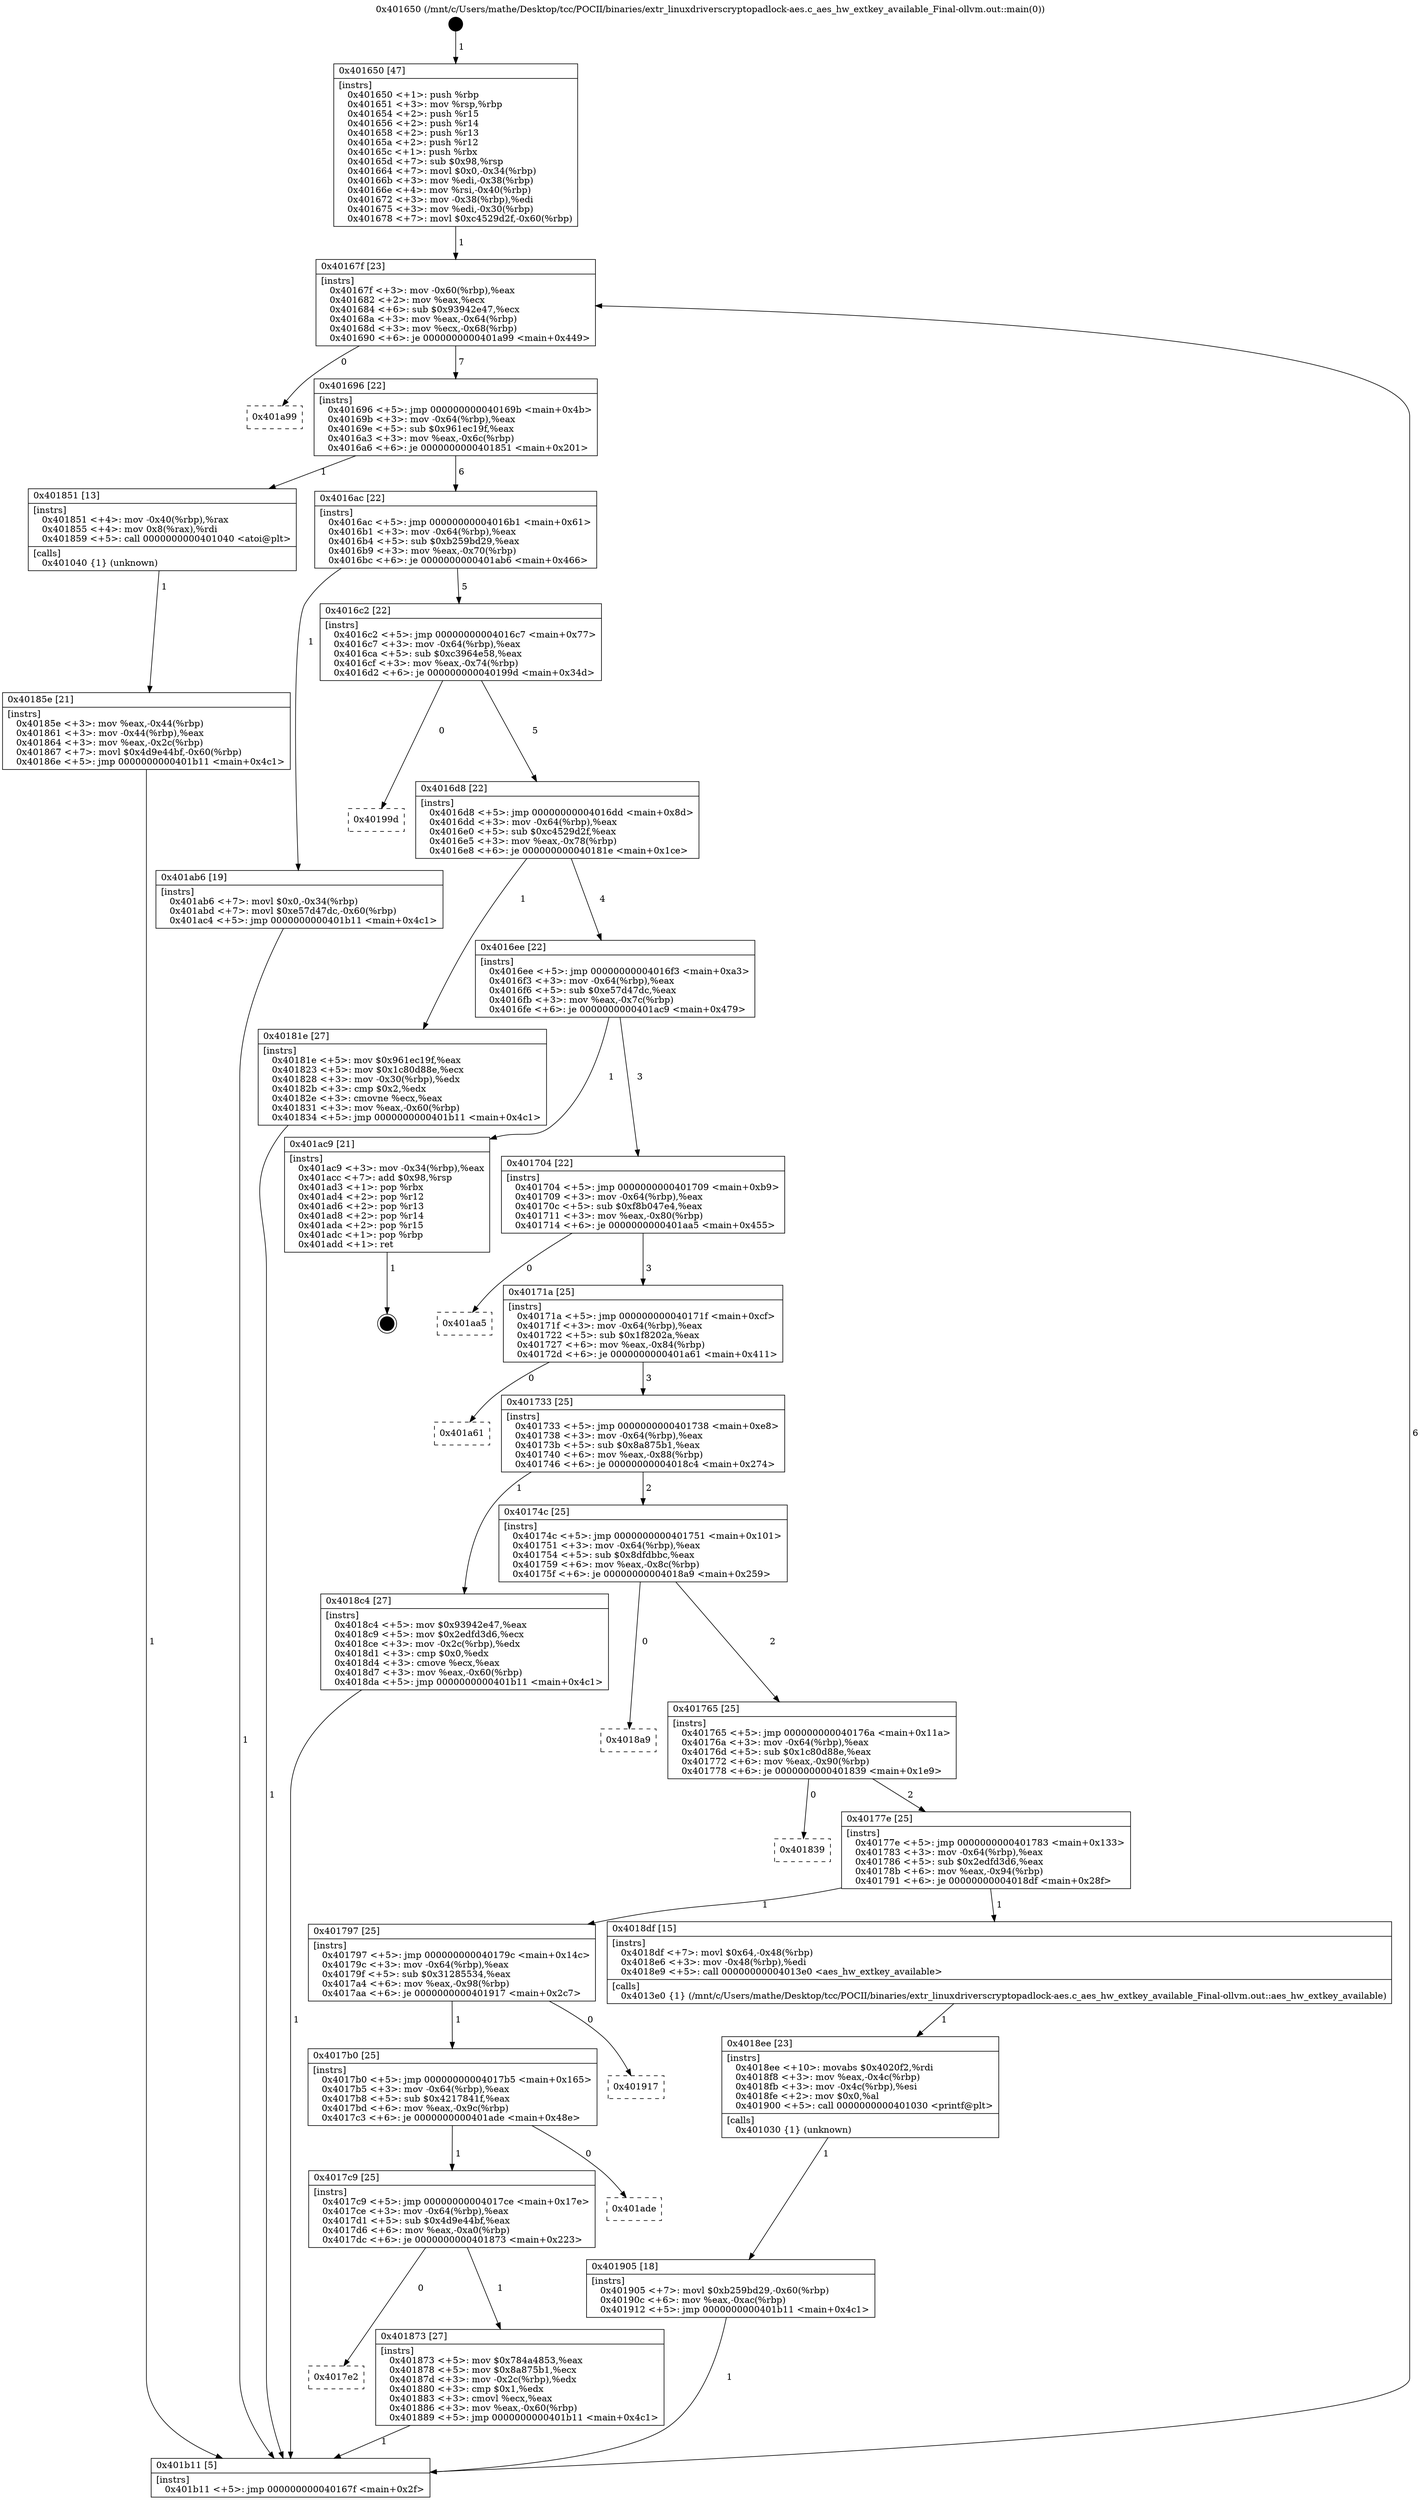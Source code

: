 digraph "0x401650" {
  label = "0x401650 (/mnt/c/Users/mathe/Desktop/tcc/POCII/binaries/extr_linuxdriverscryptopadlock-aes.c_aes_hw_extkey_available_Final-ollvm.out::main(0))"
  labelloc = "t"
  node[shape=record]

  Entry [label="",width=0.3,height=0.3,shape=circle,fillcolor=black,style=filled]
  "0x40167f" [label="{
     0x40167f [23]\l
     | [instrs]\l
     &nbsp;&nbsp;0x40167f \<+3\>: mov -0x60(%rbp),%eax\l
     &nbsp;&nbsp;0x401682 \<+2\>: mov %eax,%ecx\l
     &nbsp;&nbsp;0x401684 \<+6\>: sub $0x93942e47,%ecx\l
     &nbsp;&nbsp;0x40168a \<+3\>: mov %eax,-0x64(%rbp)\l
     &nbsp;&nbsp;0x40168d \<+3\>: mov %ecx,-0x68(%rbp)\l
     &nbsp;&nbsp;0x401690 \<+6\>: je 0000000000401a99 \<main+0x449\>\l
  }"]
  "0x401a99" [label="{
     0x401a99\l
  }", style=dashed]
  "0x401696" [label="{
     0x401696 [22]\l
     | [instrs]\l
     &nbsp;&nbsp;0x401696 \<+5\>: jmp 000000000040169b \<main+0x4b\>\l
     &nbsp;&nbsp;0x40169b \<+3\>: mov -0x64(%rbp),%eax\l
     &nbsp;&nbsp;0x40169e \<+5\>: sub $0x961ec19f,%eax\l
     &nbsp;&nbsp;0x4016a3 \<+3\>: mov %eax,-0x6c(%rbp)\l
     &nbsp;&nbsp;0x4016a6 \<+6\>: je 0000000000401851 \<main+0x201\>\l
  }"]
  Exit [label="",width=0.3,height=0.3,shape=circle,fillcolor=black,style=filled,peripheries=2]
  "0x401851" [label="{
     0x401851 [13]\l
     | [instrs]\l
     &nbsp;&nbsp;0x401851 \<+4\>: mov -0x40(%rbp),%rax\l
     &nbsp;&nbsp;0x401855 \<+4\>: mov 0x8(%rax),%rdi\l
     &nbsp;&nbsp;0x401859 \<+5\>: call 0000000000401040 \<atoi@plt\>\l
     | [calls]\l
     &nbsp;&nbsp;0x401040 \{1\} (unknown)\l
  }"]
  "0x4016ac" [label="{
     0x4016ac [22]\l
     | [instrs]\l
     &nbsp;&nbsp;0x4016ac \<+5\>: jmp 00000000004016b1 \<main+0x61\>\l
     &nbsp;&nbsp;0x4016b1 \<+3\>: mov -0x64(%rbp),%eax\l
     &nbsp;&nbsp;0x4016b4 \<+5\>: sub $0xb259bd29,%eax\l
     &nbsp;&nbsp;0x4016b9 \<+3\>: mov %eax,-0x70(%rbp)\l
     &nbsp;&nbsp;0x4016bc \<+6\>: je 0000000000401ab6 \<main+0x466\>\l
  }"]
  "0x401905" [label="{
     0x401905 [18]\l
     | [instrs]\l
     &nbsp;&nbsp;0x401905 \<+7\>: movl $0xb259bd29,-0x60(%rbp)\l
     &nbsp;&nbsp;0x40190c \<+6\>: mov %eax,-0xac(%rbp)\l
     &nbsp;&nbsp;0x401912 \<+5\>: jmp 0000000000401b11 \<main+0x4c1\>\l
  }"]
  "0x401ab6" [label="{
     0x401ab6 [19]\l
     | [instrs]\l
     &nbsp;&nbsp;0x401ab6 \<+7\>: movl $0x0,-0x34(%rbp)\l
     &nbsp;&nbsp;0x401abd \<+7\>: movl $0xe57d47dc,-0x60(%rbp)\l
     &nbsp;&nbsp;0x401ac4 \<+5\>: jmp 0000000000401b11 \<main+0x4c1\>\l
  }"]
  "0x4016c2" [label="{
     0x4016c2 [22]\l
     | [instrs]\l
     &nbsp;&nbsp;0x4016c2 \<+5\>: jmp 00000000004016c7 \<main+0x77\>\l
     &nbsp;&nbsp;0x4016c7 \<+3\>: mov -0x64(%rbp),%eax\l
     &nbsp;&nbsp;0x4016ca \<+5\>: sub $0xc3964e58,%eax\l
     &nbsp;&nbsp;0x4016cf \<+3\>: mov %eax,-0x74(%rbp)\l
     &nbsp;&nbsp;0x4016d2 \<+6\>: je 000000000040199d \<main+0x34d\>\l
  }"]
  "0x4018ee" [label="{
     0x4018ee [23]\l
     | [instrs]\l
     &nbsp;&nbsp;0x4018ee \<+10\>: movabs $0x4020f2,%rdi\l
     &nbsp;&nbsp;0x4018f8 \<+3\>: mov %eax,-0x4c(%rbp)\l
     &nbsp;&nbsp;0x4018fb \<+3\>: mov -0x4c(%rbp),%esi\l
     &nbsp;&nbsp;0x4018fe \<+2\>: mov $0x0,%al\l
     &nbsp;&nbsp;0x401900 \<+5\>: call 0000000000401030 \<printf@plt\>\l
     | [calls]\l
     &nbsp;&nbsp;0x401030 \{1\} (unknown)\l
  }"]
  "0x40199d" [label="{
     0x40199d\l
  }", style=dashed]
  "0x4016d8" [label="{
     0x4016d8 [22]\l
     | [instrs]\l
     &nbsp;&nbsp;0x4016d8 \<+5\>: jmp 00000000004016dd \<main+0x8d\>\l
     &nbsp;&nbsp;0x4016dd \<+3\>: mov -0x64(%rbp),%eax\l
     &nbsp;&nbsp;0x4016e0 \<+5\>: sub $0xc4529d2f,%eax\l
     &nbsp;&nbsp;0x4016e5 \<+3\>: mov %eax,-0x78(%rbp)\l
     &nbsp;&nbsp;0x4016e8 \<+6\>: je 000000000040181e \<main+0x1ce\>\l
  }"]
  "0x4017e2" [label="{
     0x4017e2\l
  }", style=dashed]
  "0x40181e" [label="{
     0x40181e [27]\l
     | [instrs]\l
     &nbsp;&nbsp;0x40181e \<+5\>: mov $0x961ec19f,%eax\l
     &nbsp;&nbsp;0x401823 \<+5\>: mov $0x1c80d88e,%ecx\l
     &nbsp;&nbsp;0x401828 \<+3\>: mov -0x30(%rbp),%edx\l
     &nbsp;&nbsp;0x40182b \<+3\>: cmp $0x2,%edx\l
     &nbsp;&nbsp;0x40182e \<+3\>: cmovne %ecx,%eax\l
     &nbsp;&nbsp;0x401831 \<+3\>: mov %eax,-0x60(%rbp)\l
     &nbsp;&nbsp;0x401834 \<+5\>: jmp 0000000000401b11 \<main+0x4c1\>\l
  }"]
  "0x4016ee" [label="{
     0x4016ee [22]\l
     | [instrs]\l
     &nbsp;&nbsp;0x4016ee \<+5\>: jmp 00000000004016f3 \<main+0xa3\>\l
     &nbsp;&nbsp;0x4016f3 \<+3\>: mov -0x64(%rbp),%eax\l
     &nbsp;&nbsp;0x4016f6 \<+5\>: sub $0xe57d47dc,%eax\l
     &nbsp;&nbsp;0x4016fb \<+3\>: mov %eax,-0x7c(%rbp)\l
     &nbsp;&nbsp;0x4016fe \<+6\>: je 0000000000401ac9 \<main+0x479\>\l
  }"]
  "0x401b11" [label="{
     0x401b11 [5]\l
     | [instrs]\l
     &nbsp;&nbsp;0x401b11 \<+5\>: jmp 000000000040167f \<main+0x2f\>\l
  }"]
  "0x401650" [label="{
     0x401650 [47]\l
     | [instrs]\l
     &nbsp;&nbsp;0x401650 \<+1\>: push %rbp\l
     &nbsp;&nbsp;0x401651 \<+3\>: mov %rsp,%rbp\l
     &nbsp;&nbsp;0x401654 \<+2\>: push %r15\l
     &nbsp;&nbsp;0x401656 \<+2\>: push %r14\l
     &nbsp;&nbsp;0x401658 \<+2\>: push %r13\l
     &nbsp;&nbsp;0x40165a \<+2\>: push %r12\l
     &nbsp;&nbsp;0x40165c \<+1\>: push %rbx\l
     &nbsp;&nbsp;0x40165d \<+7\>: sub $0x98,%rsp\l
     &nbsp;&nbsp;0x401664 \<+7\>: movl $0x0,-0x34(%rbp)\l
     &nbsp;&nbsp;0x40166b \<+3\>: mov %edi,-0x38(%rbp)\l
     &nbsp;&nbsp;0x40166e \<+4\>: mov %rsi,-0x40(%rbp)\l
     &nbsp;&nbsp;0x401672 \<+3\>: mov -0x38(%rbp),%edi\l
     &nbsp;&nbsp;0x401675 \<+3\>: mov %edi,-0x30(%rbp)\l
     &nbsp;&nbsp;0x401678 \<+7\>: movl $0xc4529d2f,-0x60(%rbp)\l
  }"]
  "0x40185e" [label="{
     0x40185e [21]\l
     | [instrs]\l
     &nbsp;&nbsp;0x40185e \<+3\>: mov %eax,-0x44(%rbp)\l
     &nbsp;&nbsp;0x401861 \<+3\>: mov -0x44(%rbp),%eax\l
     &nbsp;&nbsp;0x401864 \<+3\>: mov %eax,-0x2c(%rbp)\l
     &nbsp;&nbsp;0x401867 \<+7\>: movl $0x4d9e44bf,-0x60(%rbp)\l
     &nbsp;&nbsp;0x40186e \<+5\>: jmp 0000000000401b11 \<main+0x4c1\>\l
  }"]
  "0x401873" [label="{
     0x401873 [27]\l
     | [instrs]\l
     &nbsp;&nbsp;0x401873 \<+5\>: mov $0x784a4853,%eax\l
     &nbsp;&nbsp;0x401878 \<+5\>: mov $0x8a875b1,%ecx\l
     &nbsp;&nbsp;0x40187d \<+3\>: mov -0x2c(%rbp),%edx\l
     &nbsp;&nbsp;0x401880 \<+3\>: cmp $0x1,%edx\l
     &nbsp;&nbsp;0x401883 \<+3\>: cmovl %ecx,%eax\l
     &nbsp;&nbsp;0x401886 \<+3\>: mov %eax,-0x60(%rbp)\l
     &nbsp;&nbsp;0x401889 \<+5\>: jmp 0000000000401b11 \<main+0x4c1\>\l
  }"]
  "0x401ac9" [label="{
     0x401ac9 [21]\l
     | [instrs]\l
     &nbsp;&nbsp;0x401ac9 \<+3\>: mov -0x34(%rbp),%eax\l
     &nbsp;&nbsp;0x401acc \<+7\>: add $0x98,%rsp\l
     &nbsp;&nbsp;0x401ad3 \<+1\>: pop %rbx\l
     &nbsp;&nbsp;0x401ad4 \<+2\>: pop %r12\l
     &nbsp;&nbsp;0x401ad6 \<+2\>: pop %r13\l
     &nbsp;&nbsp;0x401ad8 \<+2\>: pop %r14\l
     &nbsp;&nbsp;0x401ada \<+2\>: pop %r15\l
     &nbsp;&nbsp;0x401adc \<+1\>: pop %rbp\l
     &nbsp;&nbsp;0x401add \<+1\>: ret\l
  }"]
  "0x401704" [label="{
     0x401704 [22]\l
     | [instrs]\l
     &nbsp;&nbsp;0x401704 \<+5\>: jmp 0000000000401709 \<main+0xb9\>\l
     &nbsp;&nbsp;0x401709 \<+3\>: mov -0x64(%rbp),%eax\l
     &nbsp;&nbsp;0x40170c \<+5\>: sub $0xf8b047e4,%eax\l
     &nbsp;&nbsp;0x401711 \<+3\>: mov %eax,-0x80(%rbp)\l
     &nbsp;&nbsp;0x401714 \<+6\>: je 0000000000401aa5 \<main+0x455\>\l
  }"]
  "0x4017c9" [label="{
     0x4017c9 [25]\l
     | [instrs]\l
     &nbsp;&nbsp;0x4017c9 \<+5\>: jmp 00000000004017ce \<main+0x17e\>\l
     &nbsp;&nbsp;0x4017ce \<+3\>: mov -0x64(%rbp),%eax\l
     &nbsp;&nbsp;0x4017d1 \<+5\>: sub $0x4d9e44bf,%eax\l
     &nbsp;&nbsp;0x4017d6 \<+6\>: mov %eax,-0xa0(%rbp)\l
     &nbsp;&nbsp;0x4017dc \<+6\>: je 0000000000401873 \<main+0x223\>\l
  }"]
  "0x401aa5" [label="{
     0x401aa5\l
  }", style=dashed]
  "0x40171a" [label="{
     0x40171a [25]\l
     | [instrs]\l
     &nbsp;&nbsp;0x40171a \<+5\>: jmp 000000000040171f \<main+0xcf\>\l
     &nbsp;&nbsp;0x40171f \<+3\>: mov -0x64(%rbp),%eax\l
     &nbsp;&nbsp;0x401722 \<+5\>: sub $0x1f8202a,%eax\l
     &nbsp;&nbsp;0x401727 \<+6\>: mov %eax,-0x84(%rbp)\l
     &nbsp;&nbsp;0x40172d \<+6\>: je 0000000000401a61 \<main+0x411\>\l
  }"]
  "0x401ade" [label="{
     0x401ade\l
  }", style=dashed]
  "0x401a61" [label="{
     0x401a61\l
  }", style=dashed]
  "0x401733" [label="{
     0x401733 [25]\l
     | [instrs]\l
     &nbsp;&nbsp;0x401733 \<+5\>: jmp 0000000000401738 \<main+0xe8\>\l
     &nbsp;&nbsp;0x401738 \<+3\>: mov -0x64(%rbp),%eax\l
     &nbsp;&nbsp;0x40173b \<+5\>: sub $0x8a875b1,%eax\l
     &nbsp;&nbsp;0x401740 \<+6\>: mov %eax,-0x88(%rbp)\l
     &nbsp;&nbsp;0x401746 \<+6\>: je 00000000004018c4 \<main+0x274\>\l
  }"]
  "0x4017b0" [label="{
     0x4017b0 [25]\l
     | [instrs]\l
     &nbsp;&nbsp;0x4017b0 \<+5\>: jmp 00000000004017b5 \<main+0x165\>\l
     &nbsp;&nbsp;0x4017b5 \<+3\>: mov -0x64(%rbp),%eax\l
     &nbsp;&nbsp;0x4017b8 \<+5\>: sub $0x4217841f,%eax\l
     &nbsp;&nbsp;0x4017bd \<+6\>: mov %eax,-0x9c(%rbp)\l
     &nbsp;&nbsp;0x4017c3 \<+6\>: je 0000000000401ade \<main+0x48e\>\l
  }"]
  "0x4018c4" [label="{
     0x4018c4 [27]\l
     | [instrs]\l
     &nbsp;&nbsp;0x4018c4 \<+5\>: mov $0x93942e47,%eax\l
     &nbsp;&nbsp;0x4018c9 \<+5\>: mov $0x2edfd3d6,%ecx\l
     &nbsp;&nbsp;0x4018ce \<+3\>: mov -0x2c(%rbp),%edx\l
     &nbsp;&nbsp;0x4018d1 \<+3\>: cmp $0x0,%edx\l
     &nbsp;&nbsp;0x4018d4 \<+3\>: cmove %ecx,%eax\l
     &nbsp;&nbsp;0x4018d7 \<+3\>: mov %eax,-0x60(%rbp)\l
     &nbsp;&nbsp;0x4018da \<+5\>: jmp 0000000000401b11 \<main+0x4c1\>\l
  }"]
  "0x40174c" [label="{
     0x40174c [25]\l
     | [instrs]\l
     &nbsp;&nbsp;0x40174c \<+5\>: jmp 0000000000401751 \<main+0x101\>\l
     &nbsp;&nbsp;0x401751 \<+3\>: mov -0x64(%rbp),%eax\l
     &nbsp;&nbsp;0x401754 \<+5\>: sub $0x8dfdbbc,%eax\l
     &nbsp;&nbsp;0x401759 \<+6\>: mov %eax,-0x8c(%rbp)\l
     &nbsp;&nbsp;0x40175f \<+6\>: je 00000000004018a9 \<main+0x259\>\l
  }"]
  "0x401917" [label="{
     0x401917\l
  }", style=dashed]
  "0x4018a9" [label="{
     0x4018a9\l
  }", style=dashed]
  "0x401765" [label="{
     0x401765 [25]\l
     | [instrs]\l
     &nbsp;&nbsp;0x401765 \<+5\>: jmp 000000000040176a \<main+0x11a\>\l
     &nbsp;&nbsp;0x40176a \<+3\>: mov -0x64(%rbp),%eax\l
     &nbsp;&nbsp;0x40176d \<+5\>: sub $0x1c80d88e,%eax\l
     &nbsp;&nbsp;0x401772 \<+6\>: mov %eax,-0x90(%rbp)\l
     &nbsp;&nbsp;0x401778 \<+6\>: je 0000000000401839 \<main+0x1e9\>\l
  }"]
  "0x401797" [label="{
     0x401797 [25]\l
     | [instrs]\l
     &nbsp;&nbsp;0x401797 \<+5\>: jmp 000000000040179c \<main+0x14c\>\l
     &nbsp;&nbsp;0x40179c \<+3\>: mov -0x64(%rbp),%eax\l
     &nbsp;&nbsp;0x40179f \<+5\>: sub $0x31285534,%eax\l
     &nbsp;&nbsp;0x4017a4 \<+6\>: mov %eax,-0x98(%rbp)\l
     &nbsp;&nbsp;0x4017aa \<+6\>: je 0000000000401917 \<main+0x2c7\>\l
  }"]
  "0x401839" [label="{
     0x401839\l
  }", style=dashed]
  "0x40177e" [label="{
     0x40177e [25]\l
     | [instrs]\l
     &nbsp;&nbsp;0x40177e \<+5\>: jmp 0000000000401783 \<main+0x133\>\l
     &nbsp;&nbsp;0x401783 \<+3\>: mov -0x64(%rbp),%eax\l
     &nbsp;&nbsp;0x401786 \<+5\>: sub $0x2edfd3d6,%eax\l
     &nbsp;&nbsp;0x40178b \<+6\>: mov %eax,-0x94(%rbp)\l
     &nbsp;&nbsp;0x401791 \<+6\>: je 00000000004018df \<main+0x28f\>\l
  }"]
  "0x4018df" [label="{
     0x4018df [15]\l
     | [instrs]\l
     &nbsp;&nbsp;0x4018df \<+7\>: movl $0x64,-0x48(%rbp)\l
     &nbsp;&nbsp;0x4018e6 \<+3\>: mov -0x48(%rbp),%edi\l
     &nbsp;&nbsp;0x4018e9 \<+5\>: call 00000000004013e0 \<aes_hw_extkey_available\>\l
     | [calls]\l
     &nbsp;&nbsp;0x4013e0 \{1\} (/mnt/c/Users/mathe/Desktop/tcc/POCII/binaries/extr_linuxdriverscryptopadlock-aes.c_aes_hw_extkey_available_Final-ollvm.out::aes_hw_extkey_available)\l
  }"]
  Entry -> "0x401650" [label=" 1"]
  "0x40167f" -> "0x401a99" [label=" 0"]
  "0x40167f" -> "0x401696" [label=" 7"]
  "0x401ac9" -> Exit [label=" 1"]
  "0x401696" -> "0x401851" [label=" 1"]
  "0x401696" -> "0x4016ac" [label=" 6"]
  "0x401ab6" -> "0x401b11" [label=" 1"]
  "0x4016ac" -> "0x401ab6" [label=" 1"]
  "0x4016ac" -> "0x4016c2" [label=" 5"]
  "0x401905" -> "0x401b11" [label=" 1"]
  "0x4016c2" -> "0x40199d" [label=" 0"]
  "0x4016c2" -> "0x4016d8" [label=" 5"]
  "0x4018ee" -> "0x401905" [label=" 1"]
  "0x4016d8" -> "0x40181e" [label=" 1"]
  "0x4016d8" -> "0x4016ee" [label=" 4"]
  "0x40181e" -> "0x401b11" [label=" 1"]
  "0x401650" -> "0x40167f" [label=" 1"]
  "0x401b11" -> "0x40167f" [label=" 6"]
  "0x401851" -> "0x40185e" [label=" 1"]
  "0x40185e" -> "0x401b11" [label=" 1"]
  "0x4018df" -> "0x4018ee" [label=" 1"]
  "0x4016ee" -> "0x401ac9" [label=" 1"]
  "0x4016ee" -> "0x401704" [label=" 3"]
  "0x4018c4" -> "0x401b11" [label=" 1"]
  "0x401704" -> "0x401aa5" [label=" 0"]
  "0x401704" -> "0x40171a" [label=" 3"]
  "0x4017c9" -> "0x4017e2" [label=" 0"]
  "0x40171a" -> "0x401a61" [label=" 0"]
  "0x40171a" -> "0x401733" [label=" 3"]
  "0x4017c9" -> "0x401873" [label=" 1"]
  "0x401733" -> "0x4018c4" [label=" 1"]
  "0x401733" -> "0x40174c" [label=" 2"]
  "0x4017b0" -> "0x4017c9" [label=" 1"]
  "0x40174c" -> "0x4018a9" [label=" 0"]
  "0x40174c" -> "0x401765" [label=" 2"]
  "0x4017b0" -> "0x401ade" [label=" 0"]
  "0x401765" -> "0x401839" [label=" 0"]
  "0x401765" -> "0x40177e" [label=" 2"]
  "0x401797" -> "0x4017b0" [label=" 1"]
  "0x40177e" -> "0x4018df" [label=" 1"]
  "0x40177e" -> "0x401797" [label=" 1"]
  "0x401873" -> "0x401b11" [label=" 1"]
  "0x401797" -> "0x401917" [label=" 0"]
}
